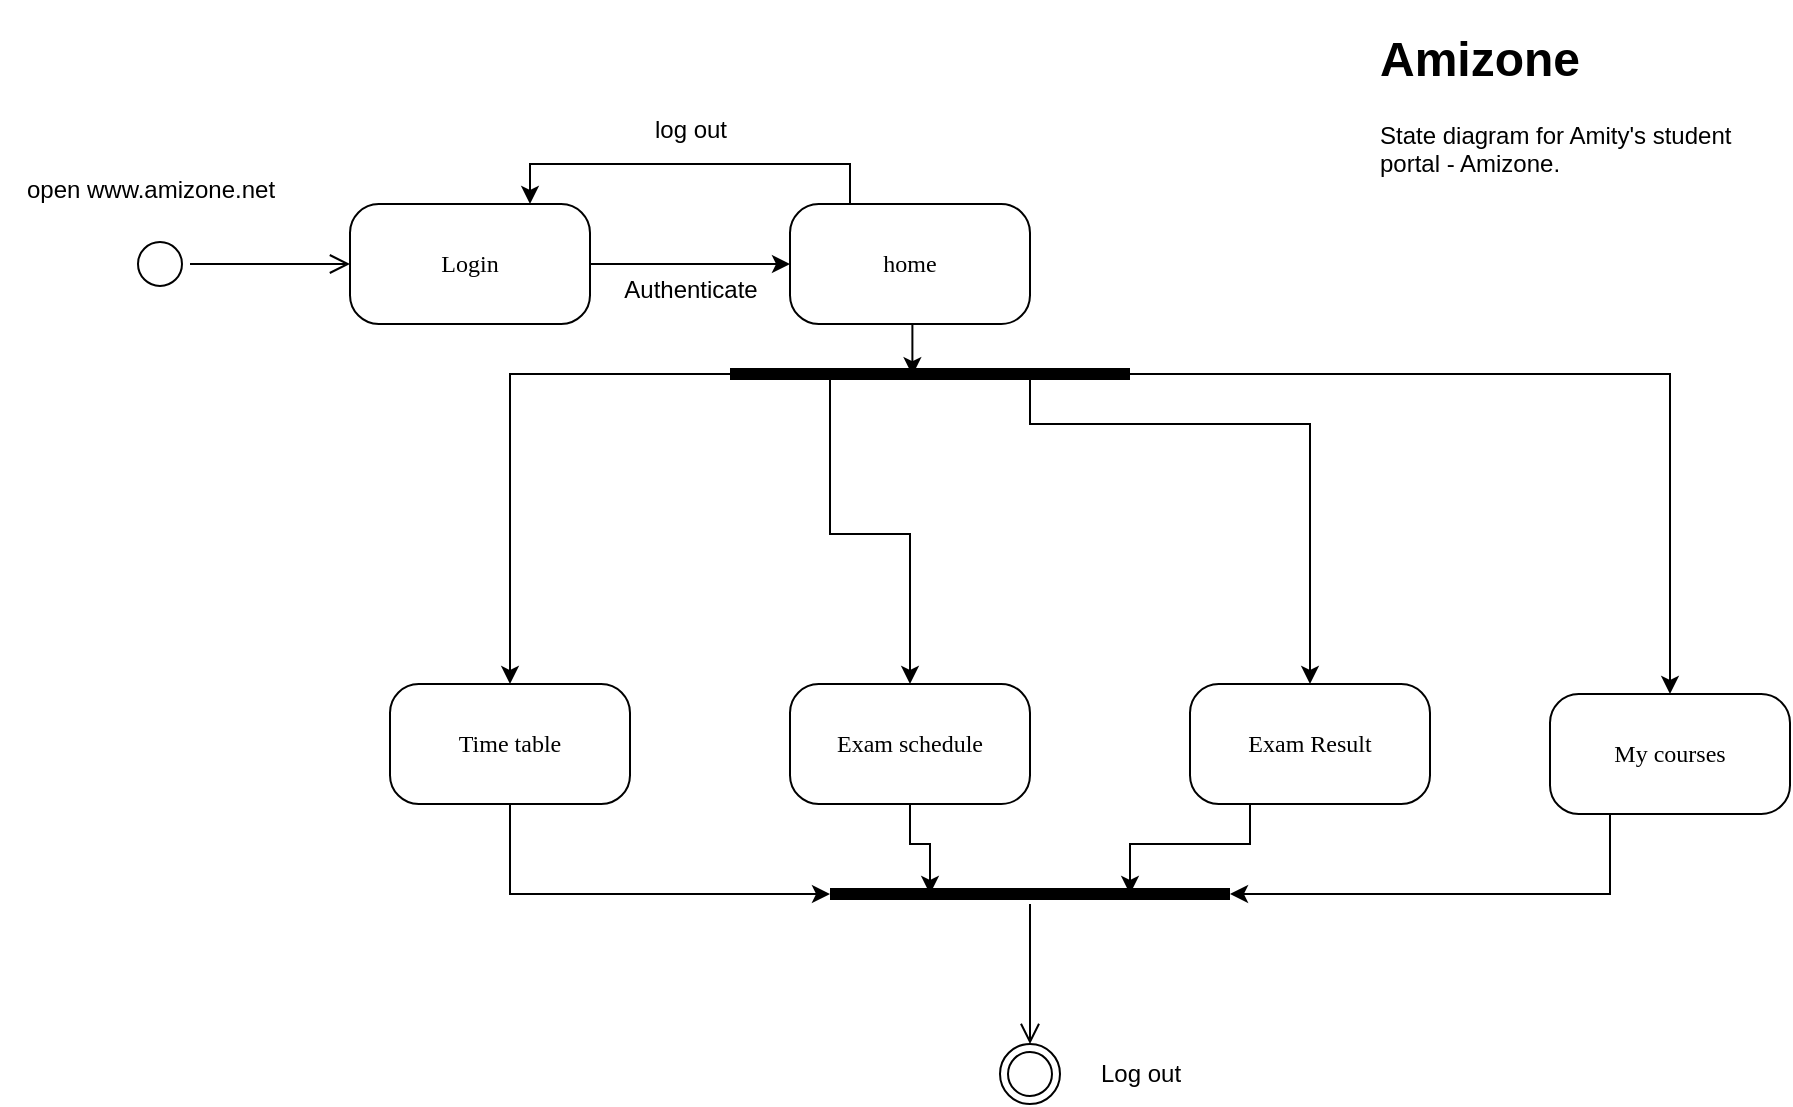 <mxfile version="23.1.0" type="github">
  <diagram name="Page-1" id="58cdce13-f638-feb5-8d6f-7d28b1aa9fa0">
    <mxGraphModel dx="1050" dy="569" grid="1" gridSize="10" guides="1" tooltips="1" connect="1" arrows="1" fold="1" page="1" pageScale="1" pageWidth="1100" pageHeight="850" background="none" math="0" shadow="0">
      <root>
        <mxCell id="0" />
        <mxCell id="1" parent="0" />
        <mxCell id="382b91b5511bd0f7-1" value="" style="ellipse;html=1;shape=startState;rounded=1;shadow=0;comic=0;labelBackgroundColor=none;fontFamily=Verdana;fontSize=12;align=center;direction=south;" parent="1" vertex="1">
          <mxGeometry x="130" y="135" width="30" height="30" as="geometry" />
        </mxCell>
        <mxCell id="FuLLhX1Z4bMYEHbIj7ZK-2" style="edgeStyle=orthogonalEdgeStyle;rounded=0;orthogonalLoop=1;jettySize=auto;html=1;exitX=1;exitY=0.5;exitDx=0;exitDy=0;entryX=0;entryY=0.5;entryDx=0;entryDy=0;" edge="1" parent="1" source="382b91b5511bd0f7-6" target="FuLLhX1Z4bMYEHbIj7ZK-1">
          <mxGeometry relative="1" as="geometry" />
        </mxCell>
        <mxCell id="382b91b5511bd0f7-6" value="Login" style="rounded=1;whiteSpace=wrap;html=1;arcSize=24;shadow=0;comic=0;labelBackgroundColor=none;fontFamily=Verdana;fontSize=12;align=center;" parent="1" vertex="1">
          <mxGeometry x="240" y="120" width="120" height="60" as="geometry" />
        </mxCell>
        <mxCell id="2a3bc250acf0617d-9" style="edgeStyle=orthogonalEdgeStyle;html=1;labelBackgroundColor=none;endArrow=open;endSize=8;fontFamily=Verdana;fontSize=12;align=left;" parent="1" source="382b91b5511bd0f7-1" target="382b91b5511bd0f7-6" edge="1">
          <mxGeometry relative="1" as="geometry" />
        </mxCell>
        <mxCell id="FuLLhX1Z4bMYEHbIj7ZK-16" style="edgeStyle=orthogonalEdgeStyle;rounded=0;orthogonalLoop=1;jettySize=auto;html=1;exitX=0.25;exitY=0;exitDx=0;exitDy=0;entryX=0.75;entryY=0;entryDx=0;entryDy=0;" edge="1" parent="1" source="FuLLhX1Z4bMYEHbIj7ZK-1" target="382b91b5511bd0f7-6">
          <mxGeometry relative="1" as="geometry" />
        </mxCell>
        <mxCell id="FuLLhX1Z4bMYEHbIj7ZK-1" value="home" style="rounded=1;whiteSpace=wrap;html=1;arcSize=24;shadow=0;comic=0;labelBackgroundColor=none;fontFamily=Verdana;fontSize=12;align=center;" vertex="1" parent="1">
          <mxGeometry x="460" y="120" width="120" height="60" as="geometry" />
        </mxCell>
        <mxCell id="FuLLhX1Z4bMYEHbIj7ZK-3" value="" style="ellipse;html=1;shape=endState;" vertex="1" parent="1">
          <mxGeometry x="565" y="540" width="30" height="30" as="geometry" />
        </mxCell>
        <mxCell id="FuLLhX1Z4bMYEHbIj7ZK-4" value="open www.amizone.net" style="text;html=1;align=center;verticalAlign=middle;resizable=0;points=[];autosize=1;" vertex="1" parent="1">
          <mxGeometry x="65" y="98" width="150" height="30" as="geometry" />
        </mxCell>
        <mxCell id="FuLLhX1Z4bMYEHbIj7ZK-5" value="Log out" style="text;html=1;align=center;verticalAlign=middle;resizable=0;points=[];autosize=1;" vertex="1" parent="1">
          <mxGeometry x="605" y="540" width="60" height="30" as="geometry" />
        </mxCell>
        <mxCell id="FuLLhX1Z4bMYEHbIj7ZK-7" value="Exam schedule" style="rounded=1;whiteSpace=wrap;html=1;arcSize=24;shadow=0;comic=0;labelBackgroundColor=none;fontFamily=Verdana;fontSize=12;align=center;" vertex="1" parent="1">
          <mxGeometry x="460" y="360" width="120" height="60" as="geometry" />
        </mxCell>
        <mxCell id="FuLLhX1Z4bMYEHbIj7ZK-8" value="Time table" style="rounded=1;whiteSpace=wrap;html=1;arcSize=24;shadow=0;comic=0;labelBackgroundColor=none;fontFamily=Verdana;fontSize=12;align=center;" vertex="1" parent="1">
          <mxGeometry x="260" y="360" width="120" height="60" as="geometry" />
        </mxCell>
        <mxCell id="FuLLhX1Z4bMYEHbIj7ZK-10" value="My courses" style="rounded=1;whiteSpace=wrap;html=1;arcSize=24;shadow=0;comic=0;labelBackgroundColor=none;fontFamily=Verdana;fontSize=12;align=center;" vertex="1" parent="1">
          <mxGeometry x="840" y="365" width="120" height="60" as="geometry" />
        </mxCell>
        <mxCell id="FuLLhX1Z4bMYEHbIj7ZK-11" value="Exam Result" style="rounded=1;whiteSpace=wrap;html=1;arcSize=24;shadow=0;comic=0;labelBackgroundColor=none;fontFamily=Verdana;fontSize=12;align=center;" vertex="1" parent="1">
          <mxGeometry x="660" y="360" width="120" height="60" as="geometry" />
        </mxCell>
        <mxCell id="FuLLhX1Z4bMYEHbIj7ZK-19" value="Authenticate" style="text;html=1;align=center;verticalAlign=middle;resizable=0;points=[];autosize=1;" vertex="1" parent="1">
          <mxGeometry x="365" y="148" width="90" height="30" as="geometry" />
        </mxCell>
        <mxCell id="FuLLhX1Z4bMYEHbIj7ZK-22" style="edgeStyle=orthogonalEdgeStyle;rounded=0;orthogonalLoop=1;jettySize=auto;html=1;exitX=0;exitY=0.5;exitDx=0;exitDy=0;exitPerimeter=0;entryX=0.5;entryY=0;entryDx=0;entryDy=0;" edge="1" parent="1" source="FuLLhX1Z4bMYEHbIj7ZK-20" target="FuLLhX1Z4bMYEHbIj7ZK-8">
          <mxGeometry relative="1" as="geometry">
            <Array as="points">
              <mxPoint x="320" y="205" />
            </Array>
          </mxGeometry>
        </mxCell>
        <mxCell id="FuLLhX1Z4bMYEHbIj7ZK-23" style="edgeStyle=orthogonalEdgeStyle;rounded=0;orthogonalLoop=1;jettySize=auto;html=1;exitX=0.25;exitY=0.5;exitDx=0;exitDy=0;exitPerimeter=0;entryX=0.5;entryY=0;entryDx=0;entryDy=0;" edge="1" parent="1" source="FuLLhX1Z4bMYEHbIj7ZK-20" target="FuLLhX1Z4bMYEHbIj7ZK-7">
          <mxGeometry relative="1" as="geometry" />
        </mxCell>
        <mxCell id="FuLLhX1Z4bMYEHbIj7ZK-24" style="edgeStyle=orthogonalEdgeStyle;rounded=0;orthogonalLoop=1;jettySize=auto;html=1;exitX=0.75;exitY=0.5;exitDx=0;exitDy=0;exitPerimeter=0;entryX=0.5;entryY=0;entryDx=0;entryDy=0;" edge="1" parent="1" source="FuLLhX1Z4bMYEHbIj7ZK-20" target="FuLLhX1Z4bMYEHbIj7ZK-11">
          <mxGeometry relative="1" as="geometry">
            <Array as="points">
              <mxPoint x="580" y="230" />
              <mxPoint x="720" y="230" />
            </Array>
          </mxGeometry>
        </mxCell>
        <mxCell id="FuLLhX1Z4bMYEHbIj7ZK-25" style="edgeStyle=orthogonalEdgeStyle;rounded=0;orthogonalLoop=1;jettySize=auto;html=1;entryX=0.5;entryY=0;entryDx=0;entryDy=0;" edge="1" parent="1" source="FuLLhX1Z4bMYEHbIj7ZK-20" target="FuLLhX1Z4bMYEHbIj7ZK-10">
          <mxGeometry relative="1" as="geometry" />
        </mxCell>
        <mxCell id="FuLLhX1Z4bMYEHbIj7ZK-20" value="" style="shape=line;html=1;strokeWidth=6;" vertex="1" parent="1">
          <mxGeometry x="430" y="200" width="200" height="10" as="geometry" />
        </mxCell>
        <mxCell id="FuLLhX1Z4bMYEHbIj7ZK-28" style="edgeStyle=orthogonalEdgeStyle;rounded=0;orthogonalLoop=1;jettySize=auto;html=1;exitX=0.5;exitY=1;exitDx=0;exitDy=0;entryX=0.456;entryY=0.56;entryDx=0;entryDy=0;entryPerimeter=0;" edge="1" parent="1" source="FuLLhX1Z4bMYEHbIj7ZK-1" target="FuLLhX1Z4bMYEHbIj7ZK-20">
          <mxGeometry relative="1" as="geometry" />
        </mxCell>
        <mxCell id="FuLLhX1Z4bMYEHbIj7ZK-29" value="log out" style="text;html=1;align=center;verticalAlign=middle;resizable=0;points=[];autosize=1;" vertex="1" parent="1">
          <mxGeometry x="380" y="68" width="60" height="30" as="geometry" />
        </mxCell>
        <mxCell id="FuLLhX1Z4bMYEHbIj7ZK-33" value="" style="shape=line;html=1;strokeWidth=6;" vertex="1" parent="1">
          <mxGeometry x="480" y="460" width="200" height="10" as="geometry" />
        </mxCell>
        <mxCell id="FuLLhX1Z4bMYEHbIj7ZK-34" value="" style="edgeStyle=orthogonalEdgeStyle;html=1;verticalAlign=bottom;endArrow=open;endSize=8;rounded=0;" edge="1" source="FuLLhX1Z4bMYEHbIj7ZK-33" parent="1">
          <mxGeometry relative="1" as="geometry">
            <mxPoint x="580" y="540" as="targetPoint" />
          </mxGeometry>
        </mxCell>
        <mxCell id="FuLLhX1Z4bMYEHbIj7ZK-35" style="edgeStyle=orthogonalEdgeStyle;rounded=0;orthogonalLoop=1;jettySize=auto;html=1;exitX=0.5;exitY=1;exitDx=0;exitDy=0;entryX=0;entryY=0.5;entryDx=0;entryDy=0;entryPerimeter=0;" edge="1" parent="1" source="FuLLhX1Z4bMYEHbIj7ZK-8" target="FuLLhX1Z4bMYEHbIj7ZK-33">
          <mxGeometry relative="1" as="geometry" />
        </mxCell>
        <mxCell id="FuLLhX1Z4bMYEHbIj7ZK-36" style="edgeStyle=orthogonalEdgeStyle;rounded=0;orthogonalLoop=1;jettySize=auto;html=1;exitX=0.5;exitY=1;exitDx=0;exitDy=0;entryX=0.25;entryY=0.5;entryDx=0;entryDy=0;entryPerimeter=0;" edge="1" parent="1" source="FuLLhX1Z4bMYEHbIj7ZK-7" target="FuLLhX1Z4bMYEHbIj7ZK-33">
          <mxGeometry relative="1" as="geometry" />
        </mxCell>
        <mxCell id="FuLLhX1Z4bMYEHbIj7ZK-37" style="edgeStyle=orthogonalEdgeStyle;rounded=0;orthogonalLoop=1;jettySize=auto;html=1;exitX=0.25;exitY=1;exitDx=0;exitDy=0;entryX=0.75;entryY=0.5;entryDx=0;entryDy=0;entryPerimeter=0;" edge="1" parent="1" source="FuLLhX1Z4bMYEHbIj7ZK-11" target="FuLLhX1Z4bMYEHbIj7ZK-33">
          <mxGeometry relative="1" as="geometry" />
        </mxCell>
        <mxCell id="FuLLhX1Z4bMYEHbIj7ZK-38" style="edgeStyle=orthogonalEdgeStyle;rounded=0;orthogonalLoop=1;jettySize=auto;html=1;exitX=0.25;exitY=1;exitDx=0;exitDy=0;entryX=1;entryY=0.5;entryDx=0;entryDy=0;entryPerimeter=0;" edge="1" parent="1" source="FuLLhX1Z4bMYEHbIj7ZK-10" target="FuLLhX1Z4bMYEHbIj7ZK-33">
          <mxGeometry relative="1" as="geometry" />
        </mxCell>
        <mxCell id="FuLLhX1Z4bMYEHbIj7ZK-39" value="&lt;h1&gt;&lt;span style=&quot;background-color: initial;&quot;&gt;Amizone&lt;/span&gt;&lt;br&gt;&lt;/h1&gt;&lt;div&gt;&lt;span style=&quot;background-color: initial;&quot;&gt;State diagram for Amity&#39;s student portal - Amizone.&lt;/span&gt;&lt;/div&gt;" style="text;html=1;spacing=5;spacingTop=-20;whiteSpace=wrap;overflow=hidden;rounded=0;" vertex="1" parent="1">
          <mxGeometry x="750" y="28" width="190" height="120" as="geometry" />
        </mxCell>
      </root>
    </mxGraphModel>
  </diagram>
</mxfile>
